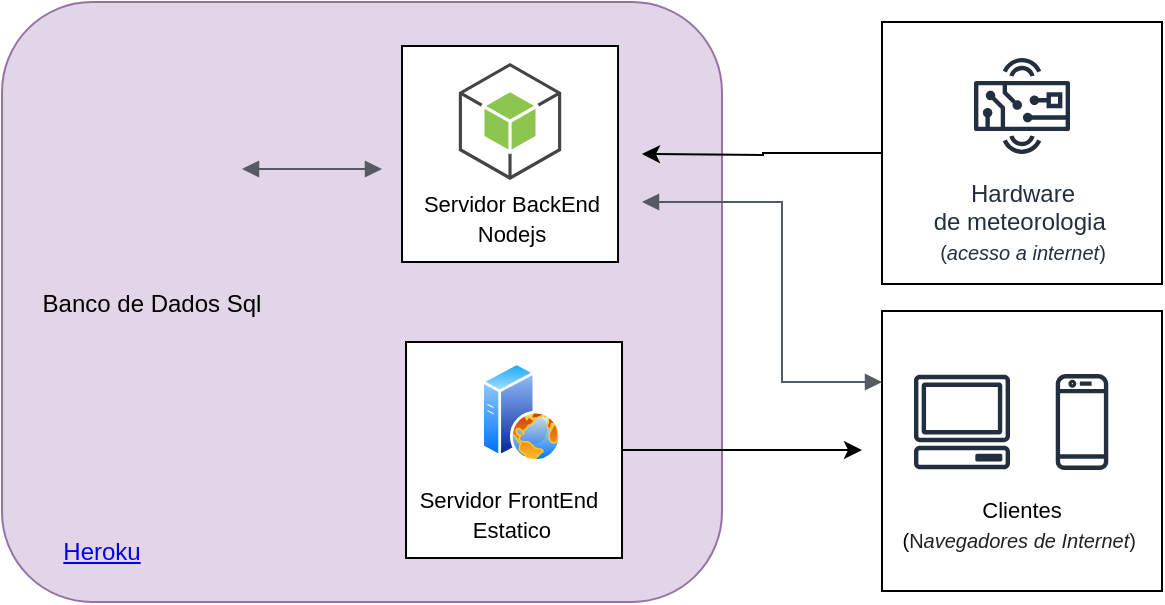 <mxfile version="15.5.1" type="device"><diagram id="prtHgNgQTEPvFCAcTncT" name="Page-1"><mxGraphModel dx="1876" dy="783" grid="1" gridSize="10" guides="1" tooltips="1" connect="1" arrows="1" fold="1" page="1" pageScale="1" pageWidth="800" pageHeight="600" math="0" shadow="0"><root><mxCell id="0"/><mxCell id="1" parent="0"/><mxCell id="VXXIIrlPTCoXOW8inx8k-4" value="" style="rounded=1;whiteSpace=wrap;html=1;fillColor=#e1d5e7;strokeColor=#9673a6;" parent="1" vertex="1"><mxGeometry x="120" y="150" width="360" height="300" as="geometry"/></mxCell><mxCell id="VXXIIrlPTCoXOW8inx8k-1" value="" style="whiteSpace=wrap;html=1;aspect=fixed;" parent="1" vertex="1"><mxGeometry x="320.01" y="172" width="108" height="108" as="geometry"/></mxCell><mxCell id="VXXIIrlPTCoXOW8inx8k-2" value="" style="whiteSpace=wrap;html=1;aspect=fixed;" parent="1" vertex="1"><mxGeometry x="560" y="304.5" width="140" height="140" as="geometry"/></mxCell><mxCell id="VXXIIrlPTCoXOW8inx8k-3" value="" style="shape=image;html=1;verticalAlign=top;verticalLabelPosition=bottom;labelBackgroundColor=#ffffff;imageAspect=0;aspect=fixed;image=https://cdn0.iconfinder.com/data/icons/small-n-flat/24/678113-database-128.png" parent="1" vertex="1"><mxGeometry x="140" y="181" width="110" height="110" as="geometry"/></mxCell><mxCell id="VXXIIrlPTCoXOW8inx8k-5" value="" style="outlineConnect=0;dashed=0;verticalLabelPosition=bottom;verticalAlign=top;align=center;html=1;shape=mxgraph.aws3.android;fillColor=#8CC64F;gradientColor=none;" parent="1" vertex="1"><mxGeometry x="348.41" y="180.5" width="51.19" height="58.5" as="geometry"/></mxCell><mxCell id="VXXIIrlPTCoXOW8inx8k-6" value="&lt;font style=&quot;font-size: 11px&quot;&gt;Servidor BackEnd Nodejs&lt;/font&gt;" style="text;html=1;strokeColor=none;fillColor=none;align=center;verticalAlign=middle;whiteSpace=wrap;rounded=0;" parent="1" vertex="1"><mxGeometry x="320" y="247.5" width="110" height="20" as="geometry"/></mxCell><mxCell id="VXXIIrlPTCoXOW8inx8k-7" value="Banco de Dados Sql" style="text;html=1;strokeColor=none;fillColor=none;align=center;verticalAlign=middle;whiteSpace=wrap;rounded=0;" parent="1" vertex="1"><mxGeometry x="130" y="291" width="130" height="20" as="geometry"/></mxCell><mxCell id="VXXIIrlPTCoXOW8inx8k-12" value="" style="edgeStyle=orthogonalEdgeStyle;html=1;endArrow=block;elbow=vertical;startArrow=block;startFill=1;endFill=1;strokeColor=#545B64;rounded=0;" parent="1" edge="1"><mxGeometry width="100" relative="1" as="geometry"><mxPoint x="240" y="233.5" as="sourcePoint"/><mxPoint x="310" y="233.5" as="targetPoint"/></mxGeometry></mxCell><mxCell id="VXXIIrlPTCoXOW8inx8k-27" value="" style="edgeStyle=orthogonalEdgeStyle;rounded=0;orthogonalLoop=1;jettySize=auto;html=1;" parent="1" source="VXXIIrlPTCoXOW8inx8k-22" edge="1"><mxGeometry relative="1" as="geometry"><mxPoint x="440" y="226" as="targetPoint"/></mxGeometry></mxCell><mxCell id="VXXIIrlPTCoXOW8inx8k-22" value="" style="rounded=0;whiteSpace=wrap;html=1;" parent="1" vertex="1"><mxGeometry x="560" y="160" width="140" height="131" as="geometry"/></mxCell><mxCell id="VXXIIrlPTCoXOW8inx8k-23" value="Hardware&lt;br&gt;de meteorologia&amp;nbsp;&lt;br&gt;&lt;font style=&quot;font-size: 10px&quot;&gt;(&lt;i&gt;acesso a internet&lt;/i&gt;)&lt;/font&gt;" style="sketch=0;outlineConnect=0;fontColor=#232F3E;gradientColor=none;strokeColor=#232F3E;fillColor=#ffffff;dashed=0;verticalLabelPosition=bottom;verticalAlign=top;align=center;html=1;fontSize=12;fontStyle=0;aspect=fixed;shape=mxgraph.aws4.resourceIcon;resIcon=mxgraph.aws4.hardware_board;" parent="1" vertex="1"><mxGeometry x="600" y="172" width="60" height="60" as="geometry"/></mxCell><mxCell id="VXXIIrlPTCoXOW8inx8k-32" value="" style="sketch=0;outlineConnect=0;fontColor=#232F3E;gradientColor=none;strokeColor=#232F3E;fillColor=#ffffff;dashed=0;verticalLabelPosition=bottom;verticalAlign=top;align=center;html=1;fontSize=12;fontStyle=0;aspect=fixed;shape=mxgraph.aws4.resourceIcon;resIcon=mxgraph.aws4.client;" parent="1" vertex="1"><mxGeometry x="570" y="330" width="60" height="60" as="geometry"/></mxCell><mxCell id="VXXIIrlPTCoXOW8inx8k-33" value="" style="sketch=0;outlineConnect=0;fontColor=#232F3E;gradientColor=none;strokeColor=#232F3E;fillColor=#ffffff;dashed=0;verticalLabelPosition=bottom;verticalAlign=top;align=center;html=1;fontSize=12;fontStyle=0;aspect=fixed;shape=mxgraph.aws4.resourceIcon;resIcon=mxgraph.aws4.mobile_client;" parent="1" vertex="1"><mxGeometry x="630" y="330" width="60" height="60" as="geometry"/></mxCell><mxCell id="VXXIIrlPTCoXOW8inx8k-41" value="" style="edgeStyle=orthogonalEdgeStyle;rounded=0;orthogonalLoop=1;jettySize=auto;html=1;" parent="1" source="VXXIIrlPTCoXOW8inx8k-35" edge="1"><mxGeometry relative="1" as="geometry"><mxPoint x="550" y="374" as="targetPoint"/></mxGeometry></mxCell><mxCell id="VXXIIrlPTCoXOW8inx8k-35" value="" style="whiteSpace=wrap;html=1;aspect=fixed;" parent="1" vertex="1"><mxGeometry x="322.01" y="320" width="108" height="108" as="geometry"/></mxCell><mxCell id="VXXIIrlPTCoXOW8inx8k-36" value="" style="aspect=fixed;perimeter=ellipsePerimeter;html=1;align=center;shadow=0;dashed=0;spacingTop=3;image;image=img/lib/active_directory/web_server.svg;" parent="1" vertex="1"><mxGeometry x="359.6" y="330" width="40" height="50" as="geometry"/></mxCell><mxCell id="VXXIIrlPTCoXOW8inx8k-37" value="&lt;font style=&quot;font-size: 11px&quot;&gt;Servidor FrontEnd&amp;nbsp;&lt;br&gt;Estatico&lt;/font&gt;" style="text;html=1;strokeColor=none;fillColor=none;align=center;verticalAlign=middle;whiteSpace=wrap;rounded=0;" parent="1" vertex="1"><mxGeometry x="320" y="390" width="110" height="32" as="geometry"/></mxCell><mxCell id="VXXIIrlPTCoXOW8inx8k-42" value="" style="edgeStyle=orthogonalEdgeStyle;html=1;endArrow=block;elbow=vertical;startArrow=block;startFill=1;endFill=1;strokeColor=#545B64;rounded=0;" parent="1" edge="1"><mxGeometry width="100" relative="1" as="geometry"><mxPoint x="440" y="250" as="sourcePoint"/><mxPoint x="560" y="340" as="targetPoint"/><Array as="points"><mxPoint x="510" y="250"/><mxPoint x="510" y="340"/></Array></mxGeometry></mxCell><mxCell id="VXXIIrlPTCoXOW8inx8k-43" value="&lt;font style=&quot;font-size: 10px&quot;&gt;&lt;span style=&quot;font-size: 11px&quot;&gt;Clientes&lt;/span&gt;&lt;br&gt;&lt;font style=&quot;font-size: 10px&quot;&gt;(&lt;span style=&quot;color: rgb(32 , 33 , 36) ; font-family: &amp;#34;google sans&amp;#34; , &amp;#34;arial&amp;#34; , sans-serif ; background-color: rgb(255 , 255 , 255)&quot;&gt;&lt;font style=&quot;font-size: 10px&quot;&gt;N&lt;i&gt;avegadores de Internet&lt;/i&gt;&lt;/font&gt;&lt;span&gt;)&lt;/span&gt;&lt;/span&gt;&amp;nbsp;&lt;/font&gt;&lt;/font&gt;" style="text;html=1;strokeColor=none;fillColor=none;align=center;verticalAlign=middle;whiteSpace=wrap;rounded=0;" parent="1" vertex="1"><mxGeometry x="560" y="392" width="140" height="38" as="geometry"/></mxCell><mxCell id="VXXIIrlPTCoXOW8inx8k-48" value="&lt;a href=&quot;https://www.heroku.com/&quot;&gt;Heroku&lt;/a&gt;" style="text;html=1;strokeColor=none;fillColor=none;align=center;verticalAlign=middle;whiteSpace=wrap;rounded=0;" parent="1" vertex="1"><mxGeometry x="140" y="410" width="60" height="30" as="geometry"/></mxCell></root></mxGraphModel></diagram></mxfile>